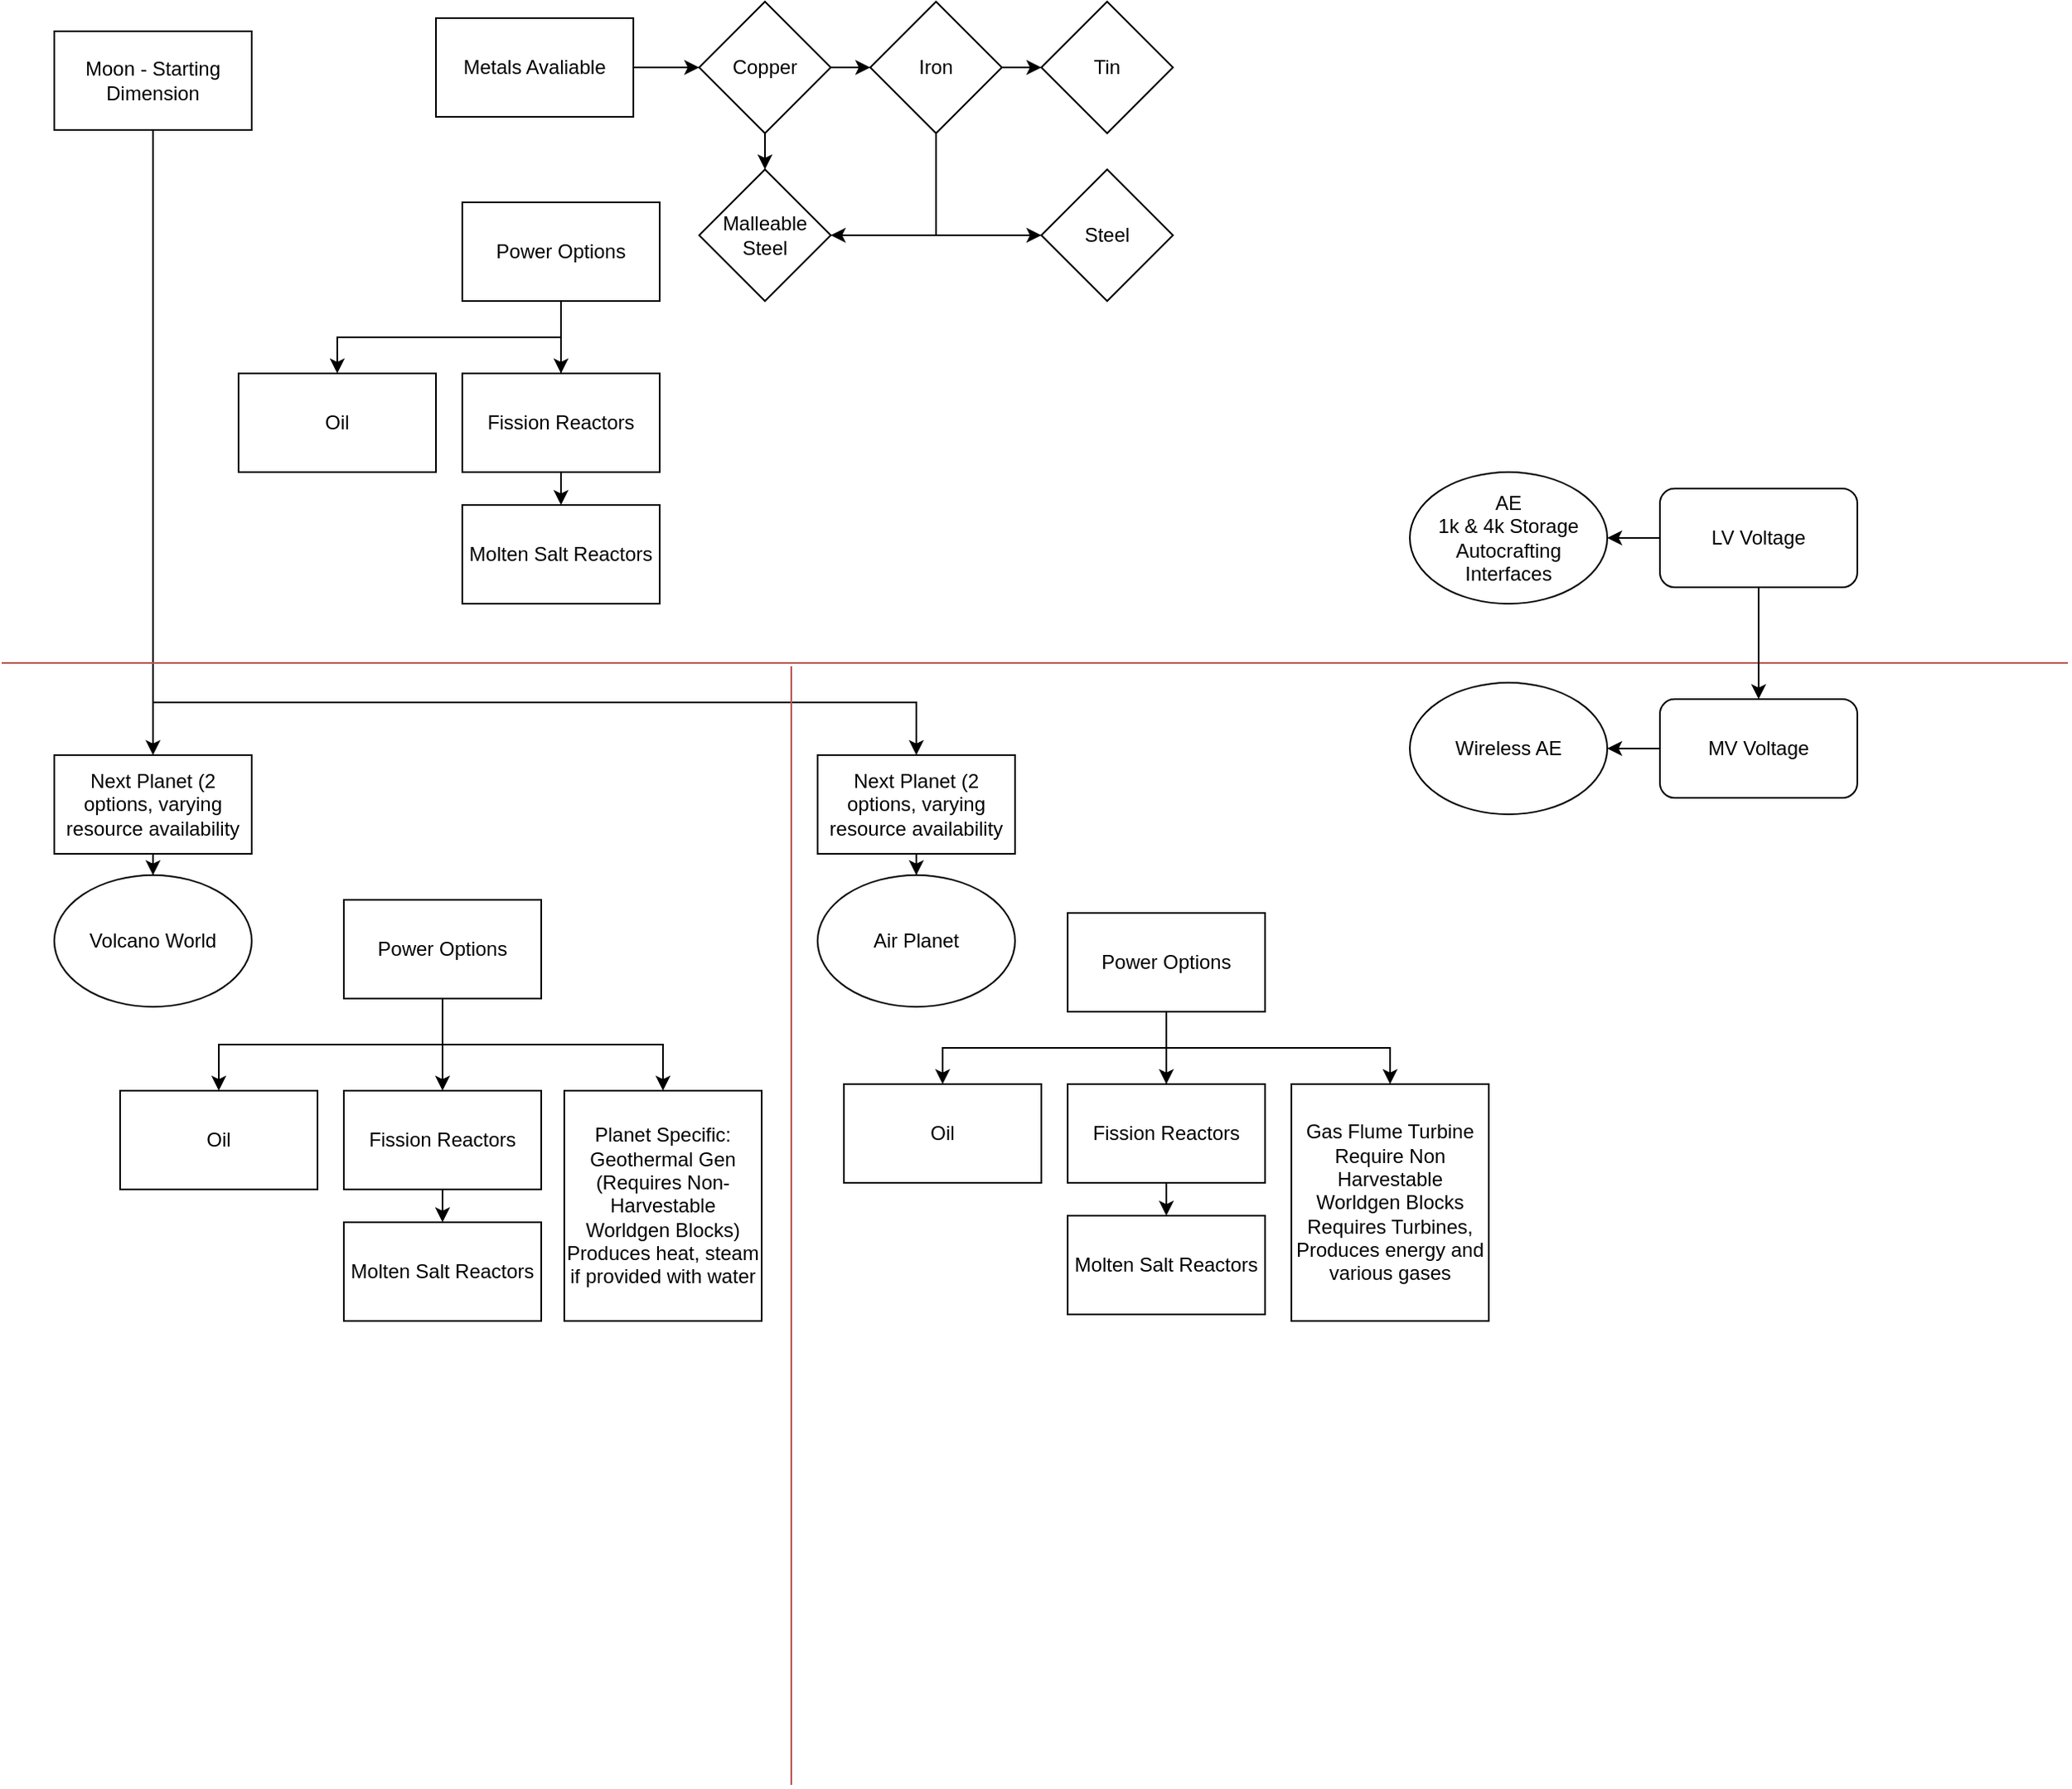 <mxfile version="13.10.4" type="github" pages="2">
  <diagram id="C5RBs43oDa-KdzZeNtuy" name="Main Progression">
    <mxGraphModel dx="700" dy="790" grid="1" gridSize="8" guides="1" tooltips="1" connect="1" arrows="1" fold="1" page="1" pageScale="1" pageWidth="827" pageHeight="1169" math="0" shadow="0">
      <root>
        <mxCell id="WIyWlLk6GJQsqaUBKTNV-0" />
        <mxCell id="WIyWlLk6GJQsqaUBKTNV-1" parent="WIyWlLk6GJQsqaUBKTNV-0" />
        <mxCell id="9jG_yCGPaiIPfnbP8sXY-6" style="edgeStyle=orthogonalEdgeStyle;rounded=0;orthogonalLoop=1;jettySize=auto;html=1;" parent="WIyWlLk6GJQsqaUBKTNV-1" source="9jG_yCGPaiIPfnbP8sXY-0" target="9jG_yCGPaiIPfnbP8sXY-5" edge="1">
          <mxGeometry relative="1" as="geometry" />
        </mxCell>
        <mxCell id="9jG_yCGPaiIPfnbP8sXY-12" style="edgeStyle=orthogonalEdgeStyle;rounded=0;orthogonalLoop=1;jettySize=auto;html=1;exitX=0.5;exitY=1;exitDx=0;exitDy=0;" parent="WIyWlLk6GJQsqaUBKTNV-1" source="9jG_yCGPaiIPfnbP8sXY-0" target="9jG_yCGPaiIPfnbP8sXY-9" edge="1">
          <mxGeometry relative="1" as="geometry">
            <Array as="points">
              <mxPoint x="92" y="440" />
              <mxPoint x="556" y="440" />
            </Array>
          </mxGeometry>
        </mxCell>
        <mxCell id="9jG_yCGPaiIPfnbP8sXY-0" value="Moon - Starting Dimension" style="rounded=0;whiteSpace=wrap;html=1;" parent="WIyWlLk6GJQsqaUBKTNV-1" vertex="1">
          <mxGeometry x="32" y="32" width="120" height="60" as="geometry" />
        </mxCell>
        <mxCell id="9jG_yCGPaiIPfnbP8sXY-1" value="" style="endArrow=none;html=1;fillColor=#f8cecc;strokeColor=#b85450;" parent="WIyWlLk6GJQsqaUBKTNV-1" edge="1">
          <mxGeometry width="50" height="50" relative="1" as="geometry">
            <mxPoint y="416" as="sourcePoint" />
            <mxPoint x="1256" y="416" as="targetPoint" />
          </mxGeometry>
        </mxCell>
        <mxCell id="9jG_yCGPaiIPfnbP8sXY-3" style="edgeStyle=orthogonalEdgeStyle;rounded=0;orthogonalLoop=1;jettySize=auto;html=1;" parent="WIyWlLk6GJQsqaUBKTNV-1" source="9jG_yCGPaiIPfnbP8sXY-2" target="9jG_yCGPaiIPfnbP8sXY-4" edge="1">
          <mxGeometry relative="1" as="geometry">
            <mxPoint x="1068" y="518" as="targetPoint" />
          </mxGeometry>
        </mxCell>
        <mxCell id="9jG_yCGPaiIPfnbP8sXY-14" style="edgeStyle=orthogonalEdgeStyle;rounded=0;orthogonalLoop=1;jettySize=auto;html=1;exitX=0;exitY=0.5;exitDx=0;exitDy=0;entryX=1;entryY=0.5;entryDx=0;entryDy=0;" parent="WIyWlLk6GJQsqaUBKTNV-1" source="9jG_yCGPaiIPfnbP8sXY-2" target="9jG_yCGPaiIPfnbP8sXY-13" edge="1">
          <mxGeometry relative="1" as="geometry" />
        </mxCell>
        <mxCell id="9jG_yCGPaiIPfnbP8sXY-2" value="LV Voltage" style="rounded=1;whiteSpace=wrap;html=1;" parent="WIyWlLk6GJQsqaUBKTNV-1" vertex="1">
          <mxGeometry x="1008" y="310" width="120" height="60" as="geometry" />
        </mxCell>
        <mxCell id="63BNSrlgMApztNrJTurx-29" value="" style="edgeStyle=orthogonalEdgeStyle;rounded=0;orthogonalLoop=1;jettySize=auto;html=1;" parent="WIyWlLk6GJQsqaUBKTNV-1" source="9jG_yCGPaiIPfnbP8sXY-4" target="63BNSrlgMApztNrJTurx-28" edge="1">
          <mxGeometry relative="1" as="geometry" />
        </mxCell>
        <mxCell id="9jG_yCGPaiIPfnbP8sXY-4" value="MV Voltage" style="rounded=1;whiteSpace=wrap;html=1;" parent="WIyWlLk6GJQsqaUBKTNV-1" vertex="1">
          <mxGeometry x="1008" y="438" width="120" height="60" as="geometry" />
        </mxCell>
        <mxCell id="PfsHNtGs94x8KEguIsHO-8" value="" style="edgeStyle=orthogonalEdgeStyle;rounded=0;orthogonalLoop=1;jettySize=auto;html=1;" parent="WIyWlLk6GJQsqaUBKTNV-1" source="9jG_yCGPaiIPfnbP8sXY-5" target="PfsHNtGs94x8KEguIsHO-7" edge="1">
          <mxGeometry relative="1" as="geometry" />
        </mxCell>
        <mxCell id="9jG_yCGPaiIPfnbP8sXY-5" value="Next Planet (2 options, varying resource availability&lt;br&gt;" style="rounded=0;whiteSpace=wrap;html=1;" parent="WIyWlLk6GJQsqaUBKTNV-1" vertex="1">
          <mxGeometry x="32" y="472" width="120" height="60" as="geometry" />
        </mxCell>
        <mxCell id="9jG_yCGPaiIPfnbP8sXY-7" value="" style="endArrow=none;html=1;fillColor=#f8cecc;strokeColor=#b85450;" parent="WIyWlLk6GJQsqaUBKTNV-1" edge="1">
          <mxGeometry width="50" height="50" relative="1" as="geometry">
            <mxPoint x="480" y="1098" as="sourcePoint" />
            <mxPoint x="480" y="418" as="targetPoint" />
          </mxGeometry>
        </mxCell>
        <mxCell id="PfsHNtGs94x8KEguIsHO-10" value="" style="edgeStyle=orthogonalEdgeStyle;rounded=0;orthogonalLoop=1;jettySize=auto;html=1;" parent="WIyWlLk6GJQsqaUBKTNV-1" source="9jG_yCGPaiIPfnbP8sXY-9" target="PfsHNtGs94x8KEguIsHO-9" edge="1">
          <mxGeometry relative="1" as="geometry" />
        </mxCell>
        <mxCell id="9jG_yCGPaiIPfnbP8sXY-9" value="Next Planet (2 options, varying resource availability&lt;br&gt;" style="rounded=0;whiteSpace=wrap;html=1;" parent="WIyWlLk6GJQsqaUBKTNV-1" vertex="1">
          <mxGeometry x="496" y="472" width="120" height="60" as="geometry" />
        </mxCell>
        <mxCell id="9jG_yCGPaiIPfnbP8sXY-13" value="AE&lt;br&gt;&lt;div&gt;1k &amp;amp; 4k Storage&lt;/div&gt;&lt;div&gt;Autocrafting Interfaces&lt;br&gt;&lt;/div&gt;" style="ellipse;whiteSpace=wrap;html=1;" parent="WIyWlLk6GJQsqaUBKTNV-1" vertex="1">
          <mxGeometry x="856" y="300" width="120" height="80" as="geometry" />
        </mxCell>
        <mxCell id="PfsHNtGs94x8KEguIsHO-2" style="edgeStyle=orthogonalEdgeStyle;rounded=0;orthogonalLoop=1;jettySize=auto;html=1;exitX=0.5;exitY=1;exitDx=0;exitDy=0;entryX=0.5;entryY=0;entryDx=0;entryDy=0;" parent="WIyWlLk6GJQsqaUBKTNV-1" source="PfsHNtGs94x8KEguIsHO-0" target="PfsHNtGs94x8KEguIsHO-1" edge="1">
          <mxGeometry relative="1" as="geometry" />
        </mxCell>
        <mxCell id="PfsHNtGs94x8KEguIsHO-4" style="edgeStyle=orthogonalEdgeStyle;rounded=0;orthogonalLoop=1;jettySize=auto;html=1;exitX=0.5;exitY=1;exitDx=0;exitDy=0;entryX=0.5;entryY=0;entryDx=0;entryDy=0;" parent="WIyWlLk6GJQsqaUBKTNV-1" source="PfsHNtGs94x8KEguIsHO-0" target="PfsHNtGs94x8KEguIsHO-3" edge="1">
          <mxGeometry relative="1" as="geometry" />
        </mxCell>
        <mxCell id="PfsHNtGs94x8KEguIsHO-6" style="edgeStyle=orthogonalEdgeStyle;rounded=0;orthogonalLoop=1;jettySize=auto;html=1;exitX=0.5;exitY=1;exitDx=0;exitDy=0;" parent="WIyWlLk6GJQsqaUBKTNV-1" source="PfsHNtGs94x8KEguIsHO-0" target="PfsHNtGs94x8KEguIsHO-5" edge="1">
          <mxGeometry relative="1" as="geometry" />
        </mxCell>
        <mxCell id="PfsHNtGs94x8KEguIsHO-0" value="Power Options" style="rounded=0;whiteSpace=wrap;html=1;" parent="WIyWlLk6GJQsqaUBKTNV-1" vertex="1">
          <mxGeometry x="280" y="136" width="120" height="60" as="geometry" />
        </mxCell>
        <mxCell id="PfsHNtGs94x8KEguIsHO-1" value="Oil" style="rounded=0;whiteSpace=wrap;html=1;" parent="WIyWlLk6GJQsqaUBKTNV-1" vertex="1">
          <mxGeometry x="144" y="240" width="120" height="60" as="geometry" />
        </mxCell>
        <mxCell id="PfsHNtGs94x8KEguIsHO-3" value="Fission Reactors" style="rounded=0;whiteSpace=wrap;html=1;" parent="WIyWlLk6GJQsqaUBKTNV-1" vertex="1">
          <mxGeometry x="280" y="240" width="120" height="60" as="geometry" />
        </mxCell>
        <mxCell id="PfsHNtGs94x8KEguIsHO-5" value="Molten Salt Reactors" style="rounded=0;whiteSpace=wrap;html=1;" parent="WIyWlLk6GJQsqaUBKTNV-1" vertex="1">
          <mxGeometry x="280" y="320" width="120" height="60" as="geometry" />
        </mxCell>
        <mxCell id="PfsHNtGs94x8KEguIsHO-7" value="Volcano World" style="ellipse;whiteSpace=wrap;html=1;rounded=0;" parent="WIyWlLk6GJQsqaUBKTNV-1" vertex="1">
          <mxGeometry x="32" y="545" width="120" height="80" as="geometry" />
        </mxCell>
        <mxCell id="PfsHNtGs94x8KEguIsHO-9" value="Air Planet" style="ellipse;whiteSpace=wrap;html=1;rounded=0;" parent="WIyWlLk6GJQsqaUBKTNV-1" vertex="1">
          <mxGeometry x="496" y="545" width="120" height="80" as="geometry" />
        </mxCell>
        <mxCell id="63BNSrlgMApztNrJTurx-11" style="edgeStyle=orthogonalEdgeStyle;rounded=0;orthogonalLoop=1;jettySize=auto;html=1;exitX=0.5;exitY=1;exitDx=0;exitDy=0;" parent="WIyWlLk6GJQsqaUBKTNV-1" source="63BNSrlgMApztNrJTurx-0" target="63BNSrlgMApztNrJTurx-4" edge="1">
          <mxGeometry relative="1" as="geometry" />
        </mxCell>
        <mxCell id="63BNSrlgMApztNrJTurx-12" style="edgeStyle=orthogonalEdgeStyle;rounded=0;orthogonalLoop=1;jettySize=auto;html=1;exitX=0.5;exitY=1;exitDx=0;exitDy=0;" parent="WIyWlLk6GJQsqaUBKTNV-1" source="63BNSrlgMApztNrJTurx-0" target="63BNSrlgMApztNrJTurx-5" edge="1">
          <mxGeometry relative="1" as="geometry" />
        </mxCell>
        <mxCell id="63BNSrlgMApztNrJTurx-14" style="edgeStyle=orthogonalEdgeStyle;rounded=0;orthogonalLoop=1;jettySize=auto;html=1;exitX=0.5;exitY=1;exitDx=0;exitDy=0;entryX=0.5;entryY=0;entryDx=0;entryDy=0;" parent="WIyWlLk6GJQsqaUBKTNV-1" source="63BNSrlgMApztNrJTurx-0" target="63BNSrlgMApztNrJTurx-13" edge="1">
          <mxGeometry relative="1" as="geometry" />
        </mxCell>
        <mxCell id="63BNSrlgMApztNrJTurx-0" value="Power Options" style="rounded=0;whiteSpace=wrap;html=1;" parent="WIyWlLk6GJQsqaUBKTNV-1" vertex="1">
          <mxGeometry x="208" y="560" width="120" height="60" as="geometry" />
        </mxCell>
        <mxCell id="63BNSrlgMApztNrJTurx-4" value="Oil" style="rounded=0;whiteSpace=wrap;html=1;" parent="WIyWlLk6GJQsqaUBKTNV-1" vertex="1">
          <mxGeometry x="72" y="676" width="120" height="60" as="geometry" />
        </mxCell>
        <mxCell id="63BNSrlgMApztNrJTurx-9" style="edgeStyle=orthogonalEdgeStyle;rounded=0;orthogonalLoop=1;jettySize=auto;html=1;exitX=0.5;exitY=1;exitDx=0;exitDy=0;entryX=0.5;entryY=0;entryDx=0;entryDy=0;" parent="WIyWlLk6GJQsqaUBKTNV-1" source="63BNSrlgMApztNrJTurx-5" target="63BNSrlgMApztNrJTurx-6" edge="1">
          <mxGeometry relative="1" as="geometry" />
        </mxCell>
        <mxCell id="63BNSrlgMApztNrJTurx-5" value="Fission Reactors" style="rounded=0;whiteSpace=wrap;html=1;" parent="WIyWlLk6GJQsqaUBKTNV-1" vertex="1">
          <mxGeometry x="208" y="676" width="120" height="60" as="geometry" />
        </mxCell>
        <mxCell id="63BNSrlgMApztNrJTurx-6" value="Molten Salt Reactors" style="rounded=0;whiteSpace=wrap;html=1;" parent="WIyWlLk6GJQsqaUBKTNV-1" vertex="1">
          <mxGeometry x="208" y="756" width="120" height="60" as="geometry" />
        </mxCell>
        <mxCell id="63BNSrlgMApztNrJTurx-13" value="&lt;div&gt;Planet Specific:&lt;/div&gt;&lt;div&gt;Geothermal Gen&lt;/div&gt;&lt;div&gt;(Requires Non-Harvestable Worldgen Blocks)&lt;br&gt;Produces heat, steam if provided with water&lt;br&gt;&lt;/div&gt;" style="rounded=0;whiteSpace=wrap;html=1;" parent="WIyWlLk6GJQsqaUBKTNV-1" vertex="1">
          <mxGeometry x="342" y="676" width="120" height="140" as="geometry" />
        </mxCell>
        <mxCell id="63BNSrlgMApztNrJTurx-16" style="edgeStyle=orthogonalEdgeStyle;rounded=0;orthogonalLoop=1;jettySize=auto;html=1;exitX=0.5;exitY=1;exitDx=0;exitDy=0;entryX=0.5;entryY=0;entryDx=0;entryDy=0;" parent="WIyWlLk6GJQsqaUBKTNV-1" source="63BNSrlgMApztNrJTurx-19" target="63BNSrlgMApztNrJTurx-20" edge="1">
          <mxGeometry relative="1" as="geometry" />
        </mxCell>
        <mxCell id="63BNSrlgMApztNrJTurx-17" style="edgeStyle=orthogonalEdgeStyle;rounded=0;orthogonalLoop=1;jettySize=auto;html=1;exitX=0.5;exitY=1;exitDx=0;exitDy=0;entryX=0.5;entryY=0;entryDx=0;entryDy=0;" parent="WIyWlLk6GJQsqaUBKTNV-1" source="63BNSrlgMApztNrJTurx-19" target="63BNSrlgMApztNrJTurx-21" edge="1">
          <mxGeometry relative="1" as="geometry" />
        </mxCell>
        <mxCell id="63BNSrlgMApztNrJTurx-18" style="edgeStyle=orthogonalEdgeStyle;rounded=0;orthogonalLoop=1;jettySize=auto;html=1;exitX=0.5;exitY=1;exitDx=0;exitDy=0;" parent="WIyWlLk6GJQsqaUBKTNV-1" source="63BNSrlgMApztNrJTurx-19" target="63BNSrlgMApztNrJTurx-22" edge="1">
          <mxGeometry relative="1" as="geometry" />
        </mxCell>
        <mxCell id="63BNSrlgMApztNrJTurx-27" style="edgeStyle=orthogonalEdgeStyle;rounded=0;orthogonalLoop=1;jettySize=auto;html=1;exitX=0.5;exitY=1;exitDx=0;exitDy=0;entryX=0.5;entryY=0;entryDx=0;entryDy=0;" parent="WIyWlLk6GJQsqaUBKTNV-1" source="63BNSrlgMApztNrJTurx-19" target="63BNSrlgMApztNrJTurx-25" edge="1">
          <mxGeometry relative="1" as="geometry" />
        </mxCell>
        <mxCell id="63BNSrlgMApztNrJTurx-19" value="Power Options" style="rounded=0;whiteSpace=wrap;html=1;" parent="WIyWlLk6GJQsqaUBKTNV-1" vertex="1">
          <mxGeometry x="648" y="568" width="120" height="60" as="geometry" />
        </mxCell>
        <mxCell id="63BNSrlgMApztNrJTurx-20" value="Oil" style="rounded=0;whiteSpace=wrap;html=1;" parent="WIyWlLk6GJQsqaUBKTNV-1" vertex="1">
          <mxGeometry x="512" y="672" width="120" height="60" as="geometry" />
        </mxCell>
        <mxCell id="63BNSrlgMApztNrJTurx-21" value="Fission Reactors" style="rounded=0;whiteSpace=wrap;html=1;" parent="WIyWlLk6GJQsqaUBKTNV-1" vertex="1">
          <mxGeometry x="648" y="672" width="120" height="60" as="geometry" />
        </mxCell>
        <mxCell id="63BNSrlgMApztNrJTurx-22" value="Molten Salt Reactors" style="rounded=0;whiteSpace=wrap;html=1;" parent="WIyWlLk6GJQsqaUBKTNV-1" vertex="1">
          <mxGeometry x="648" y="752" width="120" height="60" as="geometry" />
        </mxCell>
        <mxCell id="63BNSrlgMApztNrJTurx-25" value="&lt;div&gt;Gas Flume Turbine&lt;/div&gt;&lt;div&gt;Require Non Harvestable Worldgen Blocks&lt;/div&gt;&lt;div&gt;Requires Turbines, Produces energy and various gases&lt;br&gt;&lt;/div&gt;" style="rounded=0;whiteSpace=wrap;html=1;" parent="WIyWlLk6GJQsqaUBKTNV-1" vertex="1">
          <mxGeometry x="784" y="672" width="120" height="144" as="geometry" />
        </mxCell>
        <mxCell id="63BNSrlgMApztNrJTurx-28" value="Wireless AE" style="ellipse;whiteSpace=wrap;html=1;rounded=1;" parent="WIyWlLk6GJQsqaUBKTNV-1" vertex="1">
          <mxGeometry x="856" y="428" width="120" height="80" as="geometry" />
        </mxCell>
        <mxCell id="QX_SLW9cCvG9v51Nb8td-9" style="edgeStyle=orthogonalEdgeStyle;rounded=0;orthogonalLoop=1;jettySize=auto;html=1;exitX=1;exitY=0.5;exitDx=0;exitDy=0;" edge="1" parent="WIyWlLk6GJQsqaUBKTNV-1" source="QX_SLW9cCvG9v51Nb8td-0" target="QX_SLW9cCvG9v51Nb8td-1">
          <mxGeometry relative="1" as="geometry" />
        </mxCell>
        <mxCell id="QX_SLW9cCvG9v51Nb8td-0" value="Metals Avaliable" style="rounded=0;whiteSpace=wrap;html=1;" vertex="1" parent="WIyWlLk6GJQsqaUBKTNV-1">
          <mxGeometry x="264" y="24" width="120" height="60" as="geometry" />
        </mxCell>
        <mxCell id="QX_SLW9cCvG9v51Nb8td-10" style="edgeStyle=orthogonalEdgeStyle;rounded=0;orthogonalLoop=1;jettySize=auto;html=1;exitX=1;exitY=0.5;exitDx=0;exitDy=0;" edge="1" parent="WIyWlLk6GJQsqaUBKTNV-1" source="QX_SLW9cCvG9v51Nb8td-1" target="QX_SLW9cCvG9v51Nb8td-3">
          <mxGeometry relative="1" as="geometry" />
        </mxCell>
        <mxCell id="QX_SLW9cCvG9v51Nb8td-16" style="edgeStyle=orthogonalEdgeStyle;rounded=0;orthogonalLoop=1;jettySize=auto;html=1;exitX=0.5;exitY=1;exitDx=0;exitDy=0;entryX=0.5;entryY=0;entryDx=0;entryDy=0;" edge="1" parent="WIyWlLk6GJQsqaUBKTNV-1" source="QX_SLW9cCvG9v51Nb8td-1" target="QX_SLW9cCvG9v51Nb8td-5">
          <mxGeometry relative="1" as="geometry" />
        </mxCell>
        <mxCell id="QX_SLW9cCvG9v51Nb8td-1" value="Copper" style="rhombus;whiteSpace=wrap;html=1;" vertex="1" parent="WIyWlLk6GJQsqaUBKTNV-1">
          <mxGeometry x="424" y="14" width="80" height="80" as="geometry" />
        </mxCell>
        <mxCell id="QX_SLW9cCvG9v51Nb8td-11" style="edgeStyle=orthogonalEdgeStyle;rounded=0;orthogonalLoop=1;jettySize=auto;html=1;exitX=1;exitY=0.5;exitDx=0;exitDy=0;entryX=0;entryY=0.5;entryDx=0;entryDy=0;" edge="1" parent="WIyWlLk6GJQsqaUBKTNV-1" source="QX_SLW9cCvG9v51Nb8td-3" target="QX_SLW9cCvG9v51Nb8td-7">
          <mxGeometry relative="1" as="geometry" />
        </mxCell>
        <mxCell id="QX_SLW9cCvG9v51Nb8td-15" style="edgeStyle=orthogonalEdgeStyle;rounded=0;orthogonalLoop=1;jettySize=auto;html=1;exitX=0.5;exitY=1;exitDx=0;exitDy=0;entryX=0;entryY=0.5;entryDx=0;entryDy=0;" edge="1" parent="WIyWlLk6GJQsqaUBKTNV-1" source="QX_SLW9cCvG9v51Nb8td-3" target="QX_SLW9cCvG9v51Nb8td-12">
          <mxGeometry relative="1" as="geometry">
            <Array as="points">
              <mxPoint x="568" y="156" />
            </Array>
          </mxGeometry>
        </mxCell>
        <mxCell id="QX_SLW9cCvG9v51Nb8td-17" style="edgeStyle=orthogonalEdgeStyle;rounded=0;orthogonalLoop=1;jettySize=auto;html=1;exitX=0.5;exitY=1;exitDx=0;exitDy=0;entryX=1;entryY=0.5;entryDx=0;entryDy=0;" edge="1" parent="WIyWlLk6GJQsqaUBKTNV-1" source="QX_SLW9cCvG9v51Nb8td-3" target="QX_SLW9cCvG9v51Nb8td-5">
          <mxGeometry relative="1" as="geometry" />
        </mxCell>
        <mxCell id="QX_SLW9cCvG9v51Nb8td-3" value="Iron" style="rhombus;whiteSpace=wrap;html=1;" vertex="1" parent="WIyWlLk6GJQsqaUBKTNV-1">
          <mxGeometry x="528" y="14" width="80" height="80" as="geometry" />
        </mxCell>
        <mxCell id="QX_SLW9cCvG9v51Nb8td-5" value="Malleable Steel" style="rhombus;whiteSpace=wrap;html=1;" vertex="1" parent="WIyWlLk6GJQsqaUBKTNV-1">
          <mxGeometry x="424" y="116" width="80" height="80" as="geometry" />
        </mxCell>
        <mxCell id="QX_SLW9cCvG9v51Nb8td-7" value="Tin" style="rhombus;whiteSpace=wrap;html=1;" vertex="1" parent="WIyWlLk6GJQsqaUBKTNV-1">
          <mxGeometry x="632" y="14" width="80" height="80" as="geometry" />
        </mxCell>
        <mxCell id="QX_SLW9cCvG9v51Nb8td-12" value="Steel" style="rhombus;whiteSpace=wrap;html=1;" vertex="1" parent="WIyWlLk6GJQsqaUBKTNV-1">
          <mxGeometry x="632" y="116" width="80" height="80" as="geometry" />
        </mxCell>
      </root>
    </mxGraphModel>
  </diagram>
  <diagram id="0LybqyR-AyQThk4z4YFw" name="Oil Processing">
    <mxGraphModel dx="700" dy="1890" grid="1" gridSize="10" guides="1" tooltips="1" connect="1" arrows="1" fold="1" page="1" pageScale="1" pageWidth="850" pageHeight="1100" math="0" shadow="0">
      <root>
        <mxCell id="2rJDywC0FNHvMGEqk1eh-0" />
        <mxCell id="2rJDywC0FNHvMGEqk1eh-1" parent="2rJDywC0FNHvMGEqk1eh-0" />
        <mxCell id="aVaaEnOwZpLvD6cCBPxw-67" style="edgeStyle=orthogonalEdgeStyle;rounded=0;orthogonalLoop=1;jettySize=auto;html=1;exitX=0.5;exitY=1;exitDx=0;exitDy=0;entryX=0.5;entryY=0;entryDx=0;entryDy=0;" edge="1" parent="2rJDywC0FNHvMGEqk1eh-1" source="aVaaEnOwZpLvD6cCBPxw-0" target="aVaaEnOwZpLvD6cCBPxw-62">
          <mxGeometry relative="1" as="geometry" />
        </mxCell>
        <mxCell id="aVaaEnOwZpLvD6cCBPxw-0" value="Oil" style="rounded=0;whiteSpace=wrap;html=1;" vertex="1" parent="2rJDywC0FNHvMGEqk1eh-1">
          <mxGeometry x="220" y="80" width="120" height="60" as="geometry" />
        </mxCell>
        <mxCell id="aVaaEnOwZpLvD6cCBPxw-41" style="edgeStyle=orthogonalEdgeStyle;rounded=0;orthogonalLoop=1;jettySize=auto;html=1;exitX=0.5;exitY=1;exitDx=0;exitDy=0;entryX=0.5;entryY=0;entryDx=0;entryDy=0;" edge="1" parent="2rJDywC0FNHvMGEqk1eh-1" source="aVaaEnOwZpLvD6cCBPxw-2" target="aVaaEnOwZpLvD6cCBPxw-40">
          <mxGeometry relative="1" as="geometry" />
        </mxCell>
        <mxCell id="aVaaEnOwZpLvD6cCBPxw-2" value="&lt;div&gt;Diesel Oil&lt;/div&gt;&lt;div&gt;Amount: Med&lt;br&gt;&lt;/div&gt;" style="ellipse;whiteSpace=wrap;html=1;rounded=0;" vertex="1" parent="2rJDywC0FNHvMGEqk1eh-1">
          <mxGeometry x="20" y="420" width="120" height="80" as="geometry" />
        </mxCell>
        <mxCell id="aVaaEnOwZpLvD6cCBPxw-6" value="&lt;div&gt;Multiblock Distillation&lt;/div&gt;&lt;div&gt;Tower - No Single Block&lt;/div&gt;&lt;div&gt;Processing&lt;/div&gt;" style="text;html=1;align=center;verticalAlign=middle;resizable=0;points=[];autosize=1;" vertex="1" parent="2rJDywC0FNHvMGEqk1eh-1">
          <mxGeometry x="205" y="20" width="150" height="50" as="geometry" />
        </mxCell>
        <mxCell id="aVaaEnOwZpLvD6cCBPxw-42" style="edgeStyle=orthogonalEdgeStyle;rounded=0;orthogonalLoop=1;jettySize=auto;html=1;exitX=0.5;exitY=1;exitDx=0;exitDy=0;entryX=0.5;entryY=0;entryDx=0;entryDy=0;" edge="1" parent="2rJDywC0FNHvMGEqk1eh-1" source="aVaaEnOwZpLvD6cCBPxw-7" target="aVaaEnOwZpLvD6cCBPxw-40">
          <mxGeometry relative="1" as="geometry" />
        </mxCell>
        <mxCell id="aVaaEnOwZpLvD6cCBPxw-7" value="&lt;div&gt;Kerosene&lt;/div&gt;&lt;div&gt;Amount: Low&lt;br&gt;&lt;/div&gt;" style="ellipse;whiteSpace=wrap;html=1;rounded=0;" vertex="1" parent="2rJDywC0FNHvMGEqk1eh-1">
          <mxGeometry x="150" y="420" width="120" height="80" as="geometry" />
        </mxCell>
        <mxCell id="aVaaEnOwZpLvD6cCBPxw-43" style="edgeStyle=orthogonalEdgeStyle;rounded=0;orthogonalLoop=1;jettySize=auto;html=1;exitX=0.5;exitY=1;exitDx=0;exitDy=0;entryX=0.5;entryY=0;entryDx=0;entryDy=0;" edge="1" parent="2rJDywC0FNHvMGEqk1eh-1" source="aVaaEnOwZpLvD6cCBPxw-9" target="aVaaEnOwZpLvD6cCBPxw-40">
          <mxGeometry relative="1" as="geometry" />
        </mxCell>
        <mxCell id="aVaaEnOwZpLvD6cCBPxw-9" value="&lt;div&gt;Naphtha&lt;/div&gt;&lt;div&gt;Amount: Low&lt;br&gt;&lt;/div&gt;" style="ellipse;whiteSpace=wrap;html=1;rounded=0;" vertex="1" parent="2rJDywC0FNHvMGEqk1eh-1">
          <mxGeometry x="290" y="420" width="120" height="80" as="geometry" />
        </mxCell>
        <mxCell id="aVaaEnOwZpLvD6cCBPxw-45" style="edgeStyle=orthogonalEdgeStyle;rounded=0;orthogonalLoop=1;jettySize=auto;html=1;exitX=0.5;exitY=1;exitDx=0;exitDy=0;entryX=0.5;entryY=0;entryDx=0;entryDy=0;" edge="1" parent="2rJDywC0FNHvMGEqk1eh-1" source="aVaaEnOwZpLvD6cCBPxw-10" target="aVaaEnOwZpLvD6cCBPxw-40">
          <mxGeometry relative="1" as="geometry" />
        </mxCell>
        <mxCell id="aVaaEnOwZpLvD6cCBPxw-10" value="&lt;div&gt;Sulfuric Gas&lt;/div&gt;&lt;div&gt;Amount: Medium&lt;br&gt;&lt;/div&gt;" style="ellipse;whiteSpace=wrap;html=1;rounded=0;" vertex="1" parent="2rJDywC0FNHvMGEqk1eh-1">
          <mxGeometry x="420" y="420" width="120" height="80" as="geometry" />
        </mxCell>
        <mxCell id="aVaaEnOwZpLvD6cCBPxw-68" style="edgeStyle=orthogonalEdgeStyle;rounded=0;orthogonalLoop=1;jettySize=auto;html=1;exitX=0;exitY=0.5;exitDx=0;exitDy=0;entryX=1;entryY=0.5;entryDx=0;entryDy=0;" edge="1" parent="2rJDywC0FNHvMGEqk1eh-1" source="aVaaEnOwZpLvD6cCBPxw-18" target="aVaaEnOwZpLvD6cCBPxw-30">
          <mxGeometry relative="1" as="geometry" />
        </mxCell>
        <mxCell id="aVaaEnOwZpLvD6cCBPxw-18" value="&lt;div&gt;Fluid&lt;/div&gt;&lt;div&gt;Heater&lt;br&gt;&lt;/div&gt;" style="rhombus;whiteSpace=wrap;html=1;" vertex="1" parent="2rJDywC0FNHvMGEqk1eh-1">
          <mxGeometry x="355" y="270" width="80" height="80" as="geometry" />
        </mxCell>
        <mxCell id="aVaaEnOwZpLvD6cCBPxw-22" value="&lt;div&gt;TODO:&lt;/div&gt;&lt;div&gt;Research&lt;/div&gt;&lt;div&gt;System&lt;br&gt;&lt;/div&gt;" style="text;html=1;strokeColor=none;fillColor=none;align=center;verticalAlign=middle;whiteSpace=wrap;rounded=0;" vertex="1" parent="2rJDywC0FNHvMGEqk1eh-1">
          <mxGeometry x="10" y="-80" width="110" height="230" as="geometry" />
        </mxCell>
        <mxCell id="aVaaEnOwZpLvD6cCBPxw-27" value="Crude" style="shape=hexagon;perimeter=hexagonPerimeter2;whiteSpace=wrap;html=1;fixedSize=1;" vertex="1" parent="2rJDywC0FNHvMGEqk1eh-1">
          <mxGeometry x="50" y="270" width="120" height="80" as="geometry" />
        </mxCell>
        <mxCell id="aVaaEnOwZpLvD6cCBPxw-29" value="Starting Resource" style="rounded=0;whiteSpace=wrap;html=1;" vertex="1" parent="2rJDywC0FNHvMGEqk1eh-1">
          <mxGeometry x="40" y="-200" width="120" height="60" as="geometry" />
        </mxCell>
        <mxCell id="aVaaEnOwZpLvD6cCBPxw-31" style="edgeStyle=orthogonalEdgeStyle;rounded=0;orthogonalLoop=1;jettySize=auto;html=1;exitX=0;exitY=0.5;exitDx=0;exitDy=0;entryX=1;entryY=0.5;entryDx=0;entryDy=0;" edge="1" parent="2rJDywC0FNHvMGEqk1eh-1" source="aVaaEnOwZpLvD6cCBPxw-30" target="aVaaEnOwZpLvD6cCBPxw-27">
          <mxGeometry relative="1" as="geometry" />
        </mxCell>
        <mxCell id="aVaaEnOwZpLvD6cCBPxw-32" style="edgeStyle=orthogonalEdgeStyle;rounded=0;orthogonalLoop=1;jettySize=auto;html=1;exitX=0.5;exitY=1;exitDx=0;exitDy=0;entryX=0.5;entryY=0;entryDx=0;entryDy=0;" edge="1" parent="2rJDywC0FNHvMGEqk1eh-1" source="aVaaEnOwZpLvD6cCBPxw-30" target="aVaaEnOwZpLvD6cCBPxw-2">
          <mxGeometry relative="1" as="geometry" />
        </mxCell>
        <mxCell id="aVaaEnOwZpLvD6cCBPxw-33" style="edgeStyle=orthogonalEdgeStyle;rounded=0;orthogonalLoop=1;jettySize=auto;html=1;exitX=0.5;exitY=1;exitDx=0;exitDy=0;entryX=0.5;entryY=0;entryDx=0;entryDy=0;" edge="1" parent="2rJDywC0FNHvMGEqk1eh-1" source="aVaaEnOwZpLvD6cCBPxw-30" target="aVaaEnOwZpLvD6cCBPxw-7">
          <mxGeometry relative="1" as="geometry" />
        </mxCell>
        <mxCell id="aVaaEnOwZpLvD6cCBPxw-34" style="edgeStyle=orthogonalEdgeStyle;rounded=0;orthogonalLoop=1;jettySize=auto;html=1;exitX=0.5;exitY=1;exitDx=0;exitDy=0;entryX=0.5;entryY=0;entryDx=0;entryDy=0;" edge="1" parent="2rJDywC0FNHvMGEqk1eh-1" source="aVaaEnOwZpLvD6cCBPxw-30" target="aVaaEnOwZpLvD6cCBPxw-9">
          <mxGeometry relative="1" as="geometry" />
        </mxCell>
        <mxCell id="aVaaEnOwZpLvD6cCBPxw-35" style="edgeStyle=orthogonalEdgeStyle;rounded=0;orthogonalLoop=1;jettySize=auto;html=1;exitX=0.5;exitY=1;exitDx=0;exitDy=0;entryX=0.5;entryY=0;entryDx=0;entryDy=0;" edge="1" parent="2rJDywC0FNHvMGEqk1eh-1" source="aVaaEnOwZpLvD6cCBPxw-30" target="aVaaEnOwZpLvD6cCBPxw-10">
          <mxGeometry relative="1" as="geometry" />
        </mxCell>
        <mxCell id="aVaaEnOwZpLvD6cCBPxw-30" value="&lt;div&gt;Distillation&lt;/div&gt;&lt;div&gt;Tower&lt;br&gt;&lt;/div&gt;" style="rhombus;whiteSpace=wrap;html=1;" vertex="1" parent="2rJDywC0FNHvMGEqk1eh-1">
          <mxGeometry x="240" y="270" width="80" height="80" as="geometry" />
        </mxCell>
        <mxCell id="aVaaEnOwZpLvD6cCBPxw-36" value="Processing Machine" style="rhombus;whiteSpace=wrap;html=1;" vertex="1" parent="2rJDywC0FNHvMGEqk1eh-1">
          <mxGeometry x="60" y="-120" width="80" height="80" as="geometry" />
        </mxCell>
        <mxCell id="aVaaEnOwZpLvD6cCBPxw-37" value="Fluid Product" style="ellipse;whiteSpace=wrap;html=1;" vertex="1" parent="2rJDywC0FNHvMGEqk1eh-1">
          <mxGeometry x="170" y="-110" width="120" height="80" as="geometry" />
        </mxCell>
        <mxCell id="aVaaEnOwZpLvD6cCBPxw-38" value="Item Product" style="shape=hexagon;perimeter=hexagonPerimeter2;whiteSpace=wrap;html=1;fixedSize=1;" vertex="1" parent="2rJDywC0FNHvMGEqk1eh-1">
          <mxGeometry x="180" y="-200" width="120" height="80" as="geometry" />
        </mxCell>
        <mxCell id="aVaaEnOwZpLvD6cCBPxw-39" value="Sulfuric" style="text;html=1;strokeColor=none;fillColor=none;align=center;verticalAlign=middle;whiteSpace=wrap;rounded=0;" vertex="1" parent="2rJDywC0FNHvMGEqk1eh-1">
          <mxGeometry x="230" y="360" width="40" height="20" as="geometry" />
        </mxCell>
        <mxCell id="aVaaEnOwZpLvD6cCBPxw-47" style="edgeStyle=orthogonalEdgeStyle;rounded=0;orthogonalLoop=1;jettySize=auto;html=1;exitX=0.5;exitY=1;exitDx=0;exitDy=0;" edge="1" parent="2rJDywC0FNHvMGEqk1eh-1" source="aVaaEnOwZpLvD6cCBPxw-40" target="aVaaEnOwZpLvD6cCBPxw-46">
          <mxGeometry relative="1" as="geometry" />
        </mxCell>
        <mxCell id="aVaaEnOwZpLvD6cCBPxw-49" style="edgeStyle=orthogonalEdgeStyle;rounded=0;orthogonalLoop=1;jettySize=auto;html=1;exitX=0.5;exitY=1;exitDx=0;exitDy=0;" edge="1" parent="2rJDywC0FNHvMGEqk1eh-1" source="aVaaEnOwZpLvD6cCBPxw-40" target="aVaaEnOwZpLvD6cCBPxw-48">
          <mxGeometry relative="1" as="geometry" />
        </mxCell>
        <mxCell id="aVaaEnOwZpLvD6cCBPxw-51" style="edgeStyle=orthogonalEdgeStyle;rounded=0;orthogonalLoop=1;jettySize=auto;html=1;exitX=0.5;exitY=1;exitDx=0;exitDy=0;" edge="1" parent="2rJDywC0FNHvMGEqk1eh-1" source="aVaaEnOwZpLvD6cCBPxw-40" target="aVaaEnOwZpLvD6cCBPxw-50">
          <mxGeometry relative="1" as="geometry" />
        </mxCell>
        <mxCell id="aVaaEnOwZpLvD6cCBPxw-53" style="edgeStyle=orthogonalEdgeStyle;rounded=0;orthogonalLoop=1;jettySize=auto;html=1;exitX=0.5;exitY=1;exitDx=0;exitDy=0;" edge="1" parent="2rJDywC0FNHvMGEqk1eh-1" source="aVaaEnOwZpLvD6cCBPxw-40" target="aVaaEnOwZpLvD6cCBPxw-52">
          <mxGeometry relative="1" as="geometry" />
        </mxCell>
        <mxCell id="aVaaEnOwZpLvD6cCBPxw-59" style="edgeStyle=orthogonalEdgeStyle;rounded=0;orthogonalLoop=1;jettySize=auto;html=1;exitX=1;exitY=0.5;exitDx=0;exitDy=0;entryX=0;entryY=0.5;entryDx=0;entryDy=0;" edge="1" parent="2rJDywC0FNHvMGEqk1eh-1" source="aVaaEnOwZpLvD6cCBPxw-40" target="aVaaEnOwZpLvD6cCBPxw-58">
          <mxGeometry relative="1" as="geometry" />
        </mxCell>
        <mxCell id="aVaaEnOwZpLvD6cCBPxw-40" value="Desulfur Process" style="rhombus;whiteSpace=wrap;html=1;" vertex="1" parent="2rJDywC0FNHvMGEqk1eh-1">
          <mxGeometry x="240" y="550" width="80" height="80" as="geometry" />
        </mxCell>
        <mxCell id="aVaaEnOwZpLvD6cCBPxw-46" value="&lt;div&gt;Diesel Oil&lt;/div&gt;&lt;div&gt;Amount: Med&lt;br&gt;&lt;/div&gt;" style="ellipse;whiteSpace=wrap;html=1;rounded=0;" vertex="1" parent="2rJDywC0FNHvMGEqk1eh-1">
          <mxGeometry x="20" y="700" width="120" height="80" as="geometry" />
        </mxCell>
        <mxCell id="aVaaEnOwZpLvD6cCBPxw-48" value="&lt;div&gt;Kerosene&lt;/div&gt;&lt;div&gt;Amount: Low&lt;br&gt;&lt;/div&gt;" style="ellipse;whiteSpace=wrap;html=1;rounded=0;" vertex="1" parent="2rJDywC0FNHvMGEqk1eh-1">
          <mxGeometry x="150" y="700" width="120" height="80" as="geometry" />
        </mxCell>
        <mxCell id="aVaaEnOwZpLvD6cCBPxw-50" value="&lt;div&gt;Naphtha&lt;/div&gt;&lt;div&gt;Amount: Low&lt;br&gt;&lt;/div&gt;" style="ellipse;whiteSpace=wrap;html=1;rounded=0;" vertex="1" parent="2rJDywC0FNHvMGEqk1eh-1">
          <mxGeometry x="290" y="700" width="120" height="80" as="geometry" />
        </mxCell>
        <mxCell id="aVaaEnOwZpLvD6cCBPxw-52" value="&lt;div&gt;Refinery Gas&lt;/div&gt;&lt;div&gt;Amount: Medium&lt;br&gt;&lt;/div&gt;" style="ellipse;whiteSpace=wrap;html=1;rounded=0;" vertex="1" parent="2rJDywC0FNHvMGEqk1eh-1">
          <mxGeometry x="420" y="700" width="120" height="80" as="geometry" />
        </mxCell>
        <mxCell id="aVaaEnOwZpLvD6cCBPxw-55" value="&lt;div&gt;External &lt;br&gt;&lt;/div&gt;&lt;div&gt;Processing &lt;br&gt;&lt;/div&gt;&lt;div&gt;Input&lt;/div&gt;" style="shape=step;perimeter=stepPerimeter;whiteSpace=wrap;html=1;fixedSize=1;" vertex="1" parent="2rJDywC0FNHvMGEqk1eh-1">
          <mxGeometry x="320" y="-200" width="120" height="80" as="geometry" />
        </mxCell>
        <mxCell id="aVaaEnOwZpLvD6cCBPxw-57" style="edgeStyle=orthogonalEdgeStyle;rounded=0;orthogonalLoop=1;jettySize=auto;html=1;exitX=1;exitY=0.5;exitDx=0;exitDy=0;entryX=0;entryY=0.5;entryDx=0;entryDy=0;" edge="1" parent="2rJDywC0FNHvMGEqk1eh-1" source="aVaaEnOwZpLvD6cCBPxw-56" target="aVaaEnOwZpLvD6cCBPxw-40">
          <mxGeometry relative="1" as="geometry" />
        </mxCell>
        <mxCell id="aVaaEnOwZpLvD6cCBPxw-56" value="&lt;div&gt;Hydrogen&lt;/div&gt;&lt;div&gt; Gas&lt;/div&gt;" style="shape=step;perimeter=stepPerimeter;whiteSpace=wrap;html=1;fixedSize=1;" vertex="1" parent="2rJDywC0FNHvMGEqk1eh-1">
          <mxGeometry x="85" y="550" width="120" height="80" as="geometry" />
        </mxCell>
        <mxCell id="aVaaEnOwZpLvD6cCBPxw-58" value="Hydrogen Sulfide" style="ellipse;whiteSpace=wrap;html=1;" vertex="1" parent="2rJDywC0FNHvMGEqk1eh-1">
          <mxGeometry x="355" y="550" width="120" height="80" as="geometry" />
        </mxCell>
        <mxCell id="aVaaEnOwZpLvD6cCBPxw-69" style="edgeStyle=orthogonalEdgeStyle;rounded=0;orthogonalLoop=1;jettySize=auto;html=1;exitX=1;exitY=0.5;exitDx=0;exitDy=0;entryX=0.5;entryY=0;entryDx=0;entryDy=0;" edge="1" parent="2rJDywC0FNHvMGEqk1eh-1" source="aVaaEnOwZpLvD6cCBPxw-62" target="aVaaEnOwZpLvD6cCBPxw-18">
          <mxGeometry relative="1" as="geometry" />
        </mxCell>
        <mxCell id="aVaaEnOwZpLvD6cCBPxw-74" style="edgeStyle=orthogonalEdgeStyle;rounded=0;orthogonalLoop=1;jettySize=auto;html=1;exitX=1;exitY=0.5;exitDx=0;exitDy=0;entryX=0.5;entryY=0;entryDx=0;entryDy=0;" edge="1" parent="2rJDywC0FNHvMGEqk1eh-1" source="aVaaEnOwZpLvD6cCBPxw-62" target="aVaaEnOwZpLvD6cCBPxw-70">
          <mxGeometry relative="1" as="geometry" />
        </mxCell>
        <mxCell id="aVaaEnOwZpLvD6cCBPxw-62" value="&lt;div&gt;Mixer&lt;/div&gt;&lt;div&gt;(Desalt)&lt;br&gt;&lt;/div&gt;" style="rhombus;whiteSpace=wrap;html=1;" vertex="1" parent="2rJDywC0FNHvMGEqk1eh-1">
          <mxGeometry x="240" y="170" width="80" height="80" as="geometry" />
        </mxCell>
        <mxCell id="aVaaEnOwZpLvD6cCBPxw-66" style="edgeStyle=orthogonalEdgeStyle;rounded=0;orthogonalLoop=1;jettySize=auto;html=1;exitX=1;exitY=0.5;exitDx=0;exitDy=0;entryX=0;entryY=0.5;entryDx=0;entryDy=0;" edge="1" parent="2rJDywC0FNHvMGEqk1eh-1" source="aVaaEnOwZpLvD6cCBPxw-65" target="aVaaEnOwZpLvD6cCBPxw-62">
          <mxGeometry relative="1" as="geometry" />
        </mxCell>
        <mxCell id="aVaaEnOwZpLvD6cCBPxw-65" value="Water" style="shape=step;perimeter=stepPerimeter;whiteSpace=wrap;html=1;fixedSize=1;rotation=0;" vertex="1" parent="2rJDywC0FNHvMGEqk1eh-1">
          <mxGeometry x="50" y="170" width="120" height="80" as="geometry" />
        </mxCell>
        <mxCell id="aVaaEnOwZpLvD6cCBPxw-70" value="Salt Water" style="ellipse;whiteSpace=wrap;html=1;" vertex="1" parent="2rJDywC0FNHvMGEqk1eh-1">
          <mxGeometry x="450" y="270" width="120" height="80" as="geometry" />
        </mxCell>
      </root>
    </mxGraphModel>
  </diagram>
</mxfile>
